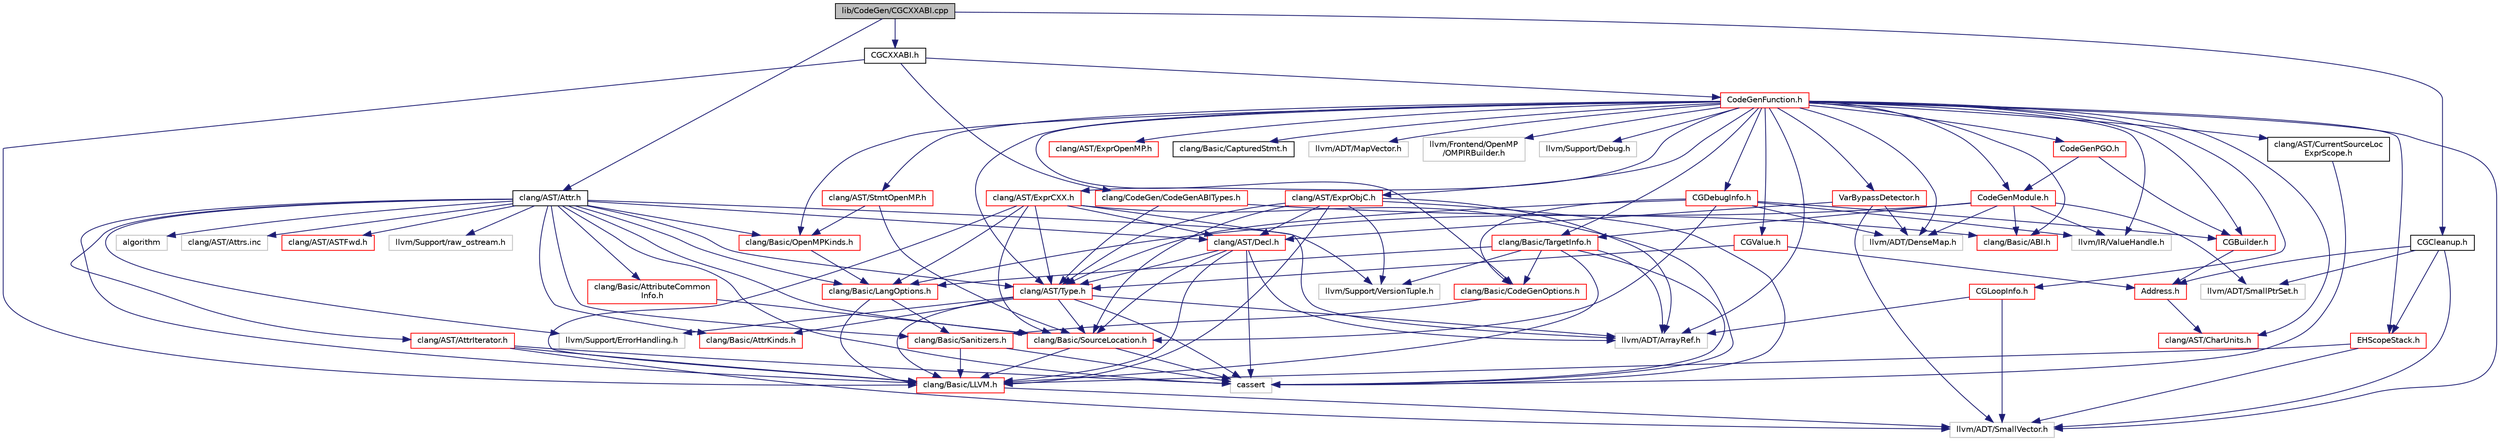 digraph "lib/CodeGen/CGCXXABI.cpp"
{
 // LATEX_PDF_SIZE
  bgcolor="transparent";
  edge [fontname="Helvetica",fontsize="10",labelfontname="Helvetica",labelfontsize="10"];
  node [fontname="Helvetica",fontsize="10",shape=record];
  Node1 [label="lib/CodeGen/CGCXXABI.cpp",height=0.2,width=0.4,color="black", fillcolor="grey75", style="filled", fontcolor="black",tooltip=" "];
  Node1 -> Node2 [color="midnightblue",fontsize="10",style="solid",fontname="Helvetica"];
  Node2 [label="CGCXXABI.h",height=0.2,width=0.4,color="black",URL="$CGCXXABI_8h.html",tooltip=" "];
  Node2 -> Node3 [color="midnightblue",fontsize="10",style="solid",fontname="Helvetica"];
  Node3 [label="CodeGenFunction.h",height=0.2,width=0.4,color="red",URL="$CodeGenFunction_8h.html",tooltip=" "];
  Node3 -> Node4 [color="midnightblue",fontsize="10",style="solid",fontname="Helvetica"];
  Node4 [label="CGBuilder.h",height=0.2,width=0.4,color="red",URL="$CGBuilder_8h.html",tooltip=" "];
  Node4 -> Node5 [color="midnightblue",fontsize="10",style="solid",fontname="Helvetica"];
  Node5 [label="Address.h",height=0.2,width=0.4,color="red",URL="$Address_8h.html",tooltip=" "];
  Node5 -> Node6 [color="midnightblue",fontsize="10",style="solid",fontname="Helvetica"];
  Node6 [label="clang/AST/CharUnits.h",height=0.2,width=0.4,color="red",URL="$CharUnits_8h.html",tooltip=" "];
  Node3 -> Node20 [color="midnightblue",fontsize="10",style="solid",fontname="Helvetica"];
  Node20 [label="CGDebugInfo.h",height=0.2,width=0.4,color="red",URL="$CGDebugInfo_8h.html",tooltip=" "];
  Node20 -> Node4 [color="midnightblue",fontsize="10",style="solid",fontname="Helvetica"];
  Node20 -> Node58 [color="midnightblue",fontsize="10",style="solid",fontname="Helvetica"];
  Node58 [label="clang/AST/Type.h",height=0.2,width=0.4,color="red",URL="$Type_8h.html",tooltip=" "];
  Node58 -> Node82 [color="midnightblue",fontsize="10",style="solid",fontname="Helvetica"];
  Node82 [label="clang/Basic/AttrKinds.h",height=0.2,width=0.4,color="red",URL="$AttrKinds_8h.html",tooltip=" "];
  Node58 -> Node39 [color="midnightblue",fontsize="10",style="solid",fontname="Helvetica"];
  Node39 [label="clang/Basic/LLVM.h",height=0.2,width=0.4,color="red",URL="$LLVM_8h.html",tooltip=" "];
  Node39 -> Node41 [color="midnightblue",fontsize="10",style="solid",fontname="Helvetica"];
  Node41 [label="llvm/ADT/SmallVector.h",height=0.2,width=0.4,color="grey75",tooltip=" "];
  Node58 -> Node72 [color="midnightblue",fontsize="10",style="solid",fontname="Helvetica"];
  Node72 [label="clang/Basic/SourceLocation.h",height=0.2,width=0.4,color="red",URL="$SourceLocation_8h.html",tooltip=" "];
  Node72 -> Node39 [color="midnightblue",fontsize="10",style="solid",fontname="Helvetica"];
  Node72 -> Node15 [color="midnightblue",fontsize="10",style="solid",fontname="Helvetica"];
  Node15 [label="cassert",height=0.2,width=0.4,color="grey75",tooltip=" "];
  Node58 -> Node42 [color="midnightblue",fontsize="10",style="solid",fontname="Helvetica"];
  Node42 [label="llvm/ADT/ArrayRef.h",height=0.2,width=0.4,color="grey75",tooltip=" "];
  Node58 -> Node35 [color="midnightblue",fontsize="10",style="solid",fontname="Helvetica"];
  Node35 [label="llvm/Support/ErrorHandling.h",height=0.2,width=0.4,color="grey75",tooltip=" "];
  Node58 -> Node15 [color="midnightblue",fontsize="10",style="solid",fontname="Helvetica"];
  Node20 -> Node154 [color="midnightblue",fontsize="10",style="solid",fontname="Helvetica"];
  Node154 [label="clang/Basic/CodeGenOptions.h",height=0.2,width=0.4,color="red",URL="$CodeGenOptions_8h.html",tooltip=" "];
  Node154 -> Node129 [color="midnightblue",fontsize="10",style="solid",fontname="Helvetica"];
  Node129 [label="clang/Basic/Sanitizers.h",height=0.2,width=0.4,color="red",URL="$Sanitizers_8h.html",tooltip=" "];
  Node129 -> Node39 [color="midnightblue",fontsize="10",style="solid",fontname="Helvetica"];
  Node129 -> Node15 [color="midnightblue",fontsize="10",style="solid",fontname="Helvetica"];
  Node20 -> Node72 [color="midnightblue",fontsize="10",style="solid",fontname="Helvetica"];
  Node20 -> Node73 [color="midnightblue",fontsize="10",style="solid",fontname="Helvetica"];
  Node73 [label="llvm/ADT/DenseMap.h",height=0.2,width=0.4,color="grey75",tooltip=" "];
  Node20 -> Node175 [color="midnightblue",fontsize="10",style="solid",fontname="Helvetica"];
  Node175 [label="llvm/IR/ValueHandle.h",height=0.2,width=0.4,color="grey75",tooltip=" "];
  Node3 -> Node176 [color="midnightblue",fontsize="10",style="solid",fontname="Helvetica"];
  Node176 [label="CGLoopInfo.h",height=0.2,width=0.4,color="red",URL="$CGLoopInfo_8h.html",tooltip=" "];
  Node176 -> Node42 [color="midnightblue",fontsize="10",style="solid",fontname="Helvetica"];
  Node176 -> Node41 [color="midnightblue",fontsize="10",style="solid",fontname="Helvetica"];
  Node3 -> Node179 [color="midnightblue",fontsize="10",style="solid",fontname="Helvetica"];
  Node179 [label="CGValue.h",height=0.2,width=0.4,color="red",URL="$CGValue_8h.html",tooltip=" "];
  Node179 -> Node58 [color="midnightblue",fontsize="10",style="solid",fontname="Helvetica"];
  Node179 -> Node5 [color="midnightblue",fontsize="10",style="solid",fontname="Helvetica"];
  Node3 -> Node195 [color="midnightblue",fontsize="10",style="solid",fontname="Helvetica"];
  Node195 [label="CodeGenModule.h",height=0.2,width=0.4,color="red",URL="$CodeGenModule_8h.html",tooltip=" "];
  Node195 -> Node215 [color="midnightblue",fontsize="10",style="solid",fontname="Helvetica"];
  Node215 [label="clang/Basic/ABI.h",height=0.2,width=0.4,color="red",URL="$ABI_8h.html",tooltip=" "];
  Node195 -> Node122 [color="midnightblue",fontsize="10",style="solid",fontname="Helvetica"];
  Node122 [label="clang/Basic/LangOptions.h",height=0.2,width=0.4,color="red",URL="$LangOptions_8h.html",tooltip=" "];
  Node122 -> Node39 [color="midnightblue",fontsize="10",style="solid",fontname="Helvetica"];
  Node122 -> Node129 [color="midnightblue",fontsize="10",style="solid",fontname="Helvetica"];
  Node195 -> Node232 [color="midnightblue",fontsize="10",style="solid",fontname="Helvetica"];
  Node232 [label="clang/Basic/TargetInfo.h",height=0.2,width=0.4,color="red",URL="$include_2clang_2Basic_2TargetInfo_8h.html",tooltip=" "];
  Node232 -> Node154 [color="midnightblue",fontsize="10",style="solid",fontname="Helvetica"];
  Node232 -> Node39 [color="midnightblue",fontsize="10",style="solid",fontname="Helvetica"];
  Node232 -> Node122 [color="midnightblue",fontsize="10",style="solid",fontname="Helvetica"];
  Node232 -> Node42 [color="midnightblue",fontsize="10",style="solid",fontname="Helvetica"];
  Node232 -> Node108 [color="midnightblue",fontsize="10",style="solid",fontname="Helvetica"];
  Node108 [label="llvm/Support/VersionTuple.h",height=0.2,width=0.4,color="grey75",tooltip=" "];
  Node232 -> Node15 [color="midnightblue",fontsize="10",style="solid",fontname="Helvetica"];
  Node195 -> Node73 [color="midnightblue",fontsize="10",style="solid",fontname="Helvetica"];
  Node195 -> Node242 [color="midnightblue",fontsize="10",style="solid",fontname="Helvetica"];
  Node242 [label="llvm/ADT/SmallPtrSet.h",height=0.2,width=0.4,color="grey75",tooltip=" "];
  Node195 -> Node175 [color="midnightblue",fontsize="10",style="solid",fontname="Helvetica"];
  Node3 -> Node244 [color="midnightblue",fontsize="10",style="solid",fontname="Helvetica"];
  Node244 [label="CodeGenPGO.h",height=0.2,width=0.4,color="red",URL="$CodeGenPGO_8h.html",tooltip=" "];
  Node244 -> Node4 [color="midnightblue",fontsize="10",style="solid",fontname="Helvetica"];
  Node244 -> Node195 [color="midnightblue",fontsize="10",style="solid",fontname="Helvetica"];
  Node3 -> Node224 [color="midnightblue",fontsize="10",style="solid",fontname="Helvetica"];
  Node224 [label="EHScopeStack.h",height=0.2,width=0.4,color="red",URL="$EHScopeStack_8h.html",tooltip=" "];
  Node224 -> Node39 [color="midnightblue",fontsize="10",style="solid",fontname="Helvetica"];
  Node224 -> Node41 [color="midnightblue",fontsize="10",style="solid",fontname="Helvetica"];
  Node3 -> Node246 [color="midnightblue",fontsize="10",style="solid",fontname="Helvetica"];
  Node246 [label="VarBypassDetector.h",height=0.2,width=0.4,color="red",URL="$VarBypassDetector_8h.html",tooltip=" "];
  Node246 -> Node45 [color="midnightblue",fontsize="10",style="solid",fontname="Helvetica"];
  Node45 [label="clang/AST/Decl.h",height=0.2,width=0.4,color="red",URL="$Decl_8h.html",tooltip=" "];
  Node45 -> Node58 [color="midnightblue",fontsize="10",style="solid",fontname="Helvetica"];
  Node45 -> Node39 [color="midnightblue",fontsize="10",style="solid",fontname="Helvetica"];
  Node45 -> Node72 [color="midnightblue",fontsize="10",style="solid",fontname="Helvetica"];
  Node45 -> Node42 [color="midnightblue",fontsize="10",style="solid",fontname="Helvetica"];
  Node45 -> Node15 [color="midnightblue",fontsize="10",style="solid",fontname="Helvetica"];
  Node246 -> Node73 [color="midnightblue",fontsize="10",style="solid",fontname="Helvetica"];
  Node246 -> Node41 [color="midnightblue",fontsize="10",style="solid",fontname="Helvetica"];
  Node3 -> Node6 [color="midnightblue",fontsize="10",style="solid",fontname="Helvetica"];
  Node3 -> Node247 [color="midnightblue",fontsize="10",style="solid",fontname="Helvetica"];
  Node247 [label="clang/AST/CurrentSourceLoc\lExprScope.h",height=0.2,width=0.4,color="black",URL="$CurrentSourceLocExprScope_8h.html",tooltip=" "];
  Node247 -> Node15 [color="midnightblue",fontsize="10",style="solid",fontname="Helvetica"];
  Node3 -> Node248 [color="midnightblue",fontsize="10",style="solid",fontname="Helvetica"];
  Node248 [label="clang/AST/ExprCXX.h",height=0.2,width=0.4,color="red",URL="$ExprCXX_8h.html",tooltip=" "];
  Node248 -> Node45 [color="midnightblue",fontsize="10",style="solid",fontname="Helvetica"];
  Node248 -> Node58 [color="midnightblue",fontsize="10",style="solid",fontname="Helvetica"];
  Node248 -> Node39 [color="midnightblue",fontsize="10",style="solid",fontname="Helvetica"];
  Node248 -> Node122 [color="midnightblue",fontsize="10",style="solid",fontname="Helvetica"];
  Node248 -> Node72 [color="midnightblue",fontsize="10",style="solid",fontname="Helvetica"];
  Node248 -> Node42 [color="midnightblue",fontsize="10",style="solid",fontname="Helvetica"];
  Node248 -> Node15 [color="midnightblue",fontsize="10",style="solid",fontname="Helvetica"];
  Node3 -> Node251 [color="midnightblue",fontsize="10",style="solid",fontname="Helvetica"];
  Node251 [label="clang/AST/ExprObjC.h",height=0.2,width=0.4,color="red",URL="$ExprObjC_8h.html",tooltip=" "];
  Node251 -> Node45 [color="midnightblue",fontsize="10",style="solid",fontname="Helvetica"];
  Node251 -> Node58 [color="midnightblue",fontsize="10",style="solid",fontname="Helvetica"];
  Node251 -> Node39 [color="midnightblue",fontsize="10",style="solid",fontname="Helvetica"];
  Node251 -> Node72 [color="midnightblue",fontsize="10",style="solid",fontname="Helvetica"];
  Node251 -> Node42 [color="midnightblue",fontsize="10",style="solid",fontname="Helvetica"];
  Node251 -> Node108 [color="midnightblue",fontsize="10",style="solid",fontname="Helvetica"];
  Node251 -> Node15 [color="midnightblue",fontsize="10",style="solid",fontname="Helvetica"];
  Node3 -> Node252 [color="midnightblue",fontsize="10",style="solid",fontname="Helvetica"];
  Node252 [label="clang/AST/ExprOpenMP.h",height=0.2,width=0.4,color="red",URL="$ExprOpenMP_8h.html",tooltip=" "];
  Node3 -> Node253 [color="midnightblue",fontsize="10",style="solid",fontname="Helvetica"];
  Node253 [label="clang/AST/StmtOpenMP.h",height=0.2,width=0.4,color="red",URL="$StmtOpenMP_8h.html",tooltip=" "];
  Node253 -> Node202 [color="midnightblue",fontsize="10",style="solid",fontname="Helvetica"];
  Node202 [label="clang/Basic/OpenMPKinds.h",height=0.2,width=0.4,color="red",URL="$OpenMPKinds_8h.html",tooltip=" "];
  Node202 -> Node122 [color="midnightblue",fontsize="10",style="solid",fontname="Helvetica"];
  Node253 -> Node72 [color="midnightblue",fontsize="10",style="solid",fontname="Helvetica"];
  Node3 -> Node58 [color="midnightblue",fontsize="10",style="solid",fontname="Helvetica"];
  Node3 -> Node215 [color="midnightblue",fontsize="10",style="solid",fontname="Helvetica"];
  Node3 -> Node121 [color="midnightblue",fontsize="10",style="solid",fontname="Helvetica"];
  Node121 [label="clang/Basic/CapturedStmt.h",height=0.2,width=0.4,color="black",URL="$CapturedStmt_8h.html",tooltip=" "];
  Node3 -> Node154 [color="midnightblue",fontsize="10",style="solid",fontname="Helvetica"];
  Node3 -> Node202 [color="midnightblue",fontsize="10",style="solid",fontname="Helvetica"];
  Node3 -> Node232 [color="midnightblue",fontsize="10",style="solid",fontname="Helvetica"];
  Node3 -> Node42 [color="midnightblue",fontsize="10",style="solid",fontname="Helvetica"];
  Node3 -> Node73 [color="midnightblue",fontsize="10",style="solid",fontname="Helvetica"];
  Node3 -> Node190 [color="midnightblue",fontsize="10",style="solid",fontname="Helvetica"];
  Node190 [label="llvm/ADT/MapVector.h",height=0.2,width=0.4,color="grey75",tooltip=" "];
  Node3 -> Node41 [color="midnightblue",fontsize="10",style="solid",fontname="Helvetica"];
  Node3 -> Node254 [color="midnightblue",fontsize="10",style="solid",fontname="Helvetica"];
  Node254 [label="llvm/Frontend/OpenMP\l/OMPIRBuilder.h",height=0.2,width=0.4,color="grey75",tooltip=" "];
  Node3 -> Node175 [color="midnightblue",fontsize="10",style="solid",fontname="Helvetica"];
  Node3 -> Node255 [color="midnightblue",fontsize="10",style="solid",fontname="Helvetica"];
  Node255 [label="llvm/Support/Debug.h",height=0.2,width=0.4,color="grey75",tooltip=" "];
  Node2 -> Node39 [color="midnightblue",fontsize="10",style="solid",fontname="Helvetica"];
  Node2 -> Node256 [color="midnightblue",fontsize="10",style="solid",fontname="Helvetica"];
  Node256 [label="clang/CodeGen/CodeGenABITypes.h",height=0.2,width=0.4,color="red",URL="$CodeGenABITypes_8h.html",tooltip=" "];
  Node256 -> Node58 [color="midnightblue",fontsize="10",style="solid",fontname="Helvetica"];
  Node256 -> Node215 [color="midnightblue",fontsize="10",style="solid",fontname="Helvetica"];
  Node1 -> Node257 [color="midnightblue",fontsize="10",style="solid",fontname="Helvetica"];
  Node257 [label="CGCleanup.h",height=0.2,width=0.4,color="black",URL="$CGCleanup_8h.html",tooltip=" "];
  Node257 -> Node224 [color="midnightblue",fontsize="10",style="solid",fontname="Helvetica"];
  Node257 -> Node5 [color="midnightblue",fontsize="10",style="solid",fontname="Helvetica"];
  Node257 -> Node242 [color="midnightblue",fontsize="10",style="solid",fontname="Helvetica"];
  Node257 -> Node41 [color="midnightblue",fontsize="10",style="solid",fontname="Helvetica"];
  Node1 -> Node199 [color="midnightblue",fontsize="10",style="solid",fontname="Helvetica"];
  Node199 [label="clang/AST/Attr.h",height=0.2,width=0.4,color="black",URL="$Attr_8h.html",tooltip=" "];
  Node199 -> Node181 [color="midnightblue",fontsize="10",style="solid",fontname="Helvetica"];
  Node181 [label="clang/AST/ASTFwd.h",height=0.2,width=0.4,color="red",URL="$ASTFwd_8h.html",tooltip=" "];
  Node199 -> Node56 [color="midnightblue",fontsize="10",style="solid",fontname="Helvetica"];
  Node56 [label="clang/AST/AttrIterator.h",height=0.2,width=0.4,color="red",URL="$AttrIterator_8h.html",tooltip=" "];
  Node56 -> Node39 [color="midnightblue",fontsize="10",style="solid",fontname="Helvetica"];
  Node56 -> Node41 [color="midnightblue",fontsize="10",style="solid",fontname="Helvetica"];
  Node56 -> Node15 [color="midnightblue",fontsize="10",style="solid",fontname="Helvetica"];
  Node199 -> Node45 [color="midnightblue",fontsize="10",style="solid",fontname="Helvetica"];
  Node199 -> Node58 [color="midnightblue",fontsize="10",style="solid",fontname="Helvetica"];
  Node199 -> Node82 [color="midnightblue",fontsize="10",style="solid",fontname="Helvetica"];
  Node199 -> Node200 [color="midnightblue",fontsize="10",style="solid",fontname="Helvetica"];
  Node200 [label="clang/Basic/AttributeCommon\lInfo.h",height=0.2,width=0.4,color="red",URL="$AttributeCommonInfo_8h.html",tooltip=" "];
  Node200 -> Node72 [color="midnightblue",fontsize="10",style="solid",fontname="Helvetica"];
  Node199 -> Node122 [color="midnightblue",fontsize="10",style="solid",fontname="Helvetica"];
  Node199 -> Node39 [color="midnightblue",fontsize="10",style="solid",fontname="Helvetica"];
  Node199 -> Node202 [color="midnightblue",fontsize="10",style="solid",fontname="Helvetica"];
  Node199 -> Node129 [color="midnightblue",fontsize="10",style="solid",fontname="Helvetica"];
  Node199 -> Node72 [color="midnightblue",fontsize="10",style="solid",fontname="Helvetica"];
  Node199 -> Node35 [color="midnightblue",fontsize="10",style="solid",fontname="Helvetica"];
  Node199 -> Node108 [color="midnightblue",fontsize="10",style="solid",fontname="Helvetica"];
  Node199 -> Node55 [color="midnightblue",fontsize="10",style="solid",fontname="Helvetica"];
  Node55 [label="llvm/Support/raw_ostream.h",height=0.2,width=0.4,color="grey75",tooltip=" "];
  Node199 -> Node26 [color="midnightblue",fontsize="10",style="solid",fontname="Helvetica"];
  Node26 [label="algorithm",height=0.2,width=0.4,color="grey75",tooltip=" "];
  Node199 -> Node15 [color="midnightblue",fontsize="10",style="solid",fontname="Helvetica"];
  Node199 -> Node205 [color="midnightblue",fontsize="10",style="solid",fontname="Helvetica"];
  Node205 [label="clang/AST/Attrs.inc",height=0.2,width=0.4,color="grey75",tooltip=" "];
}
